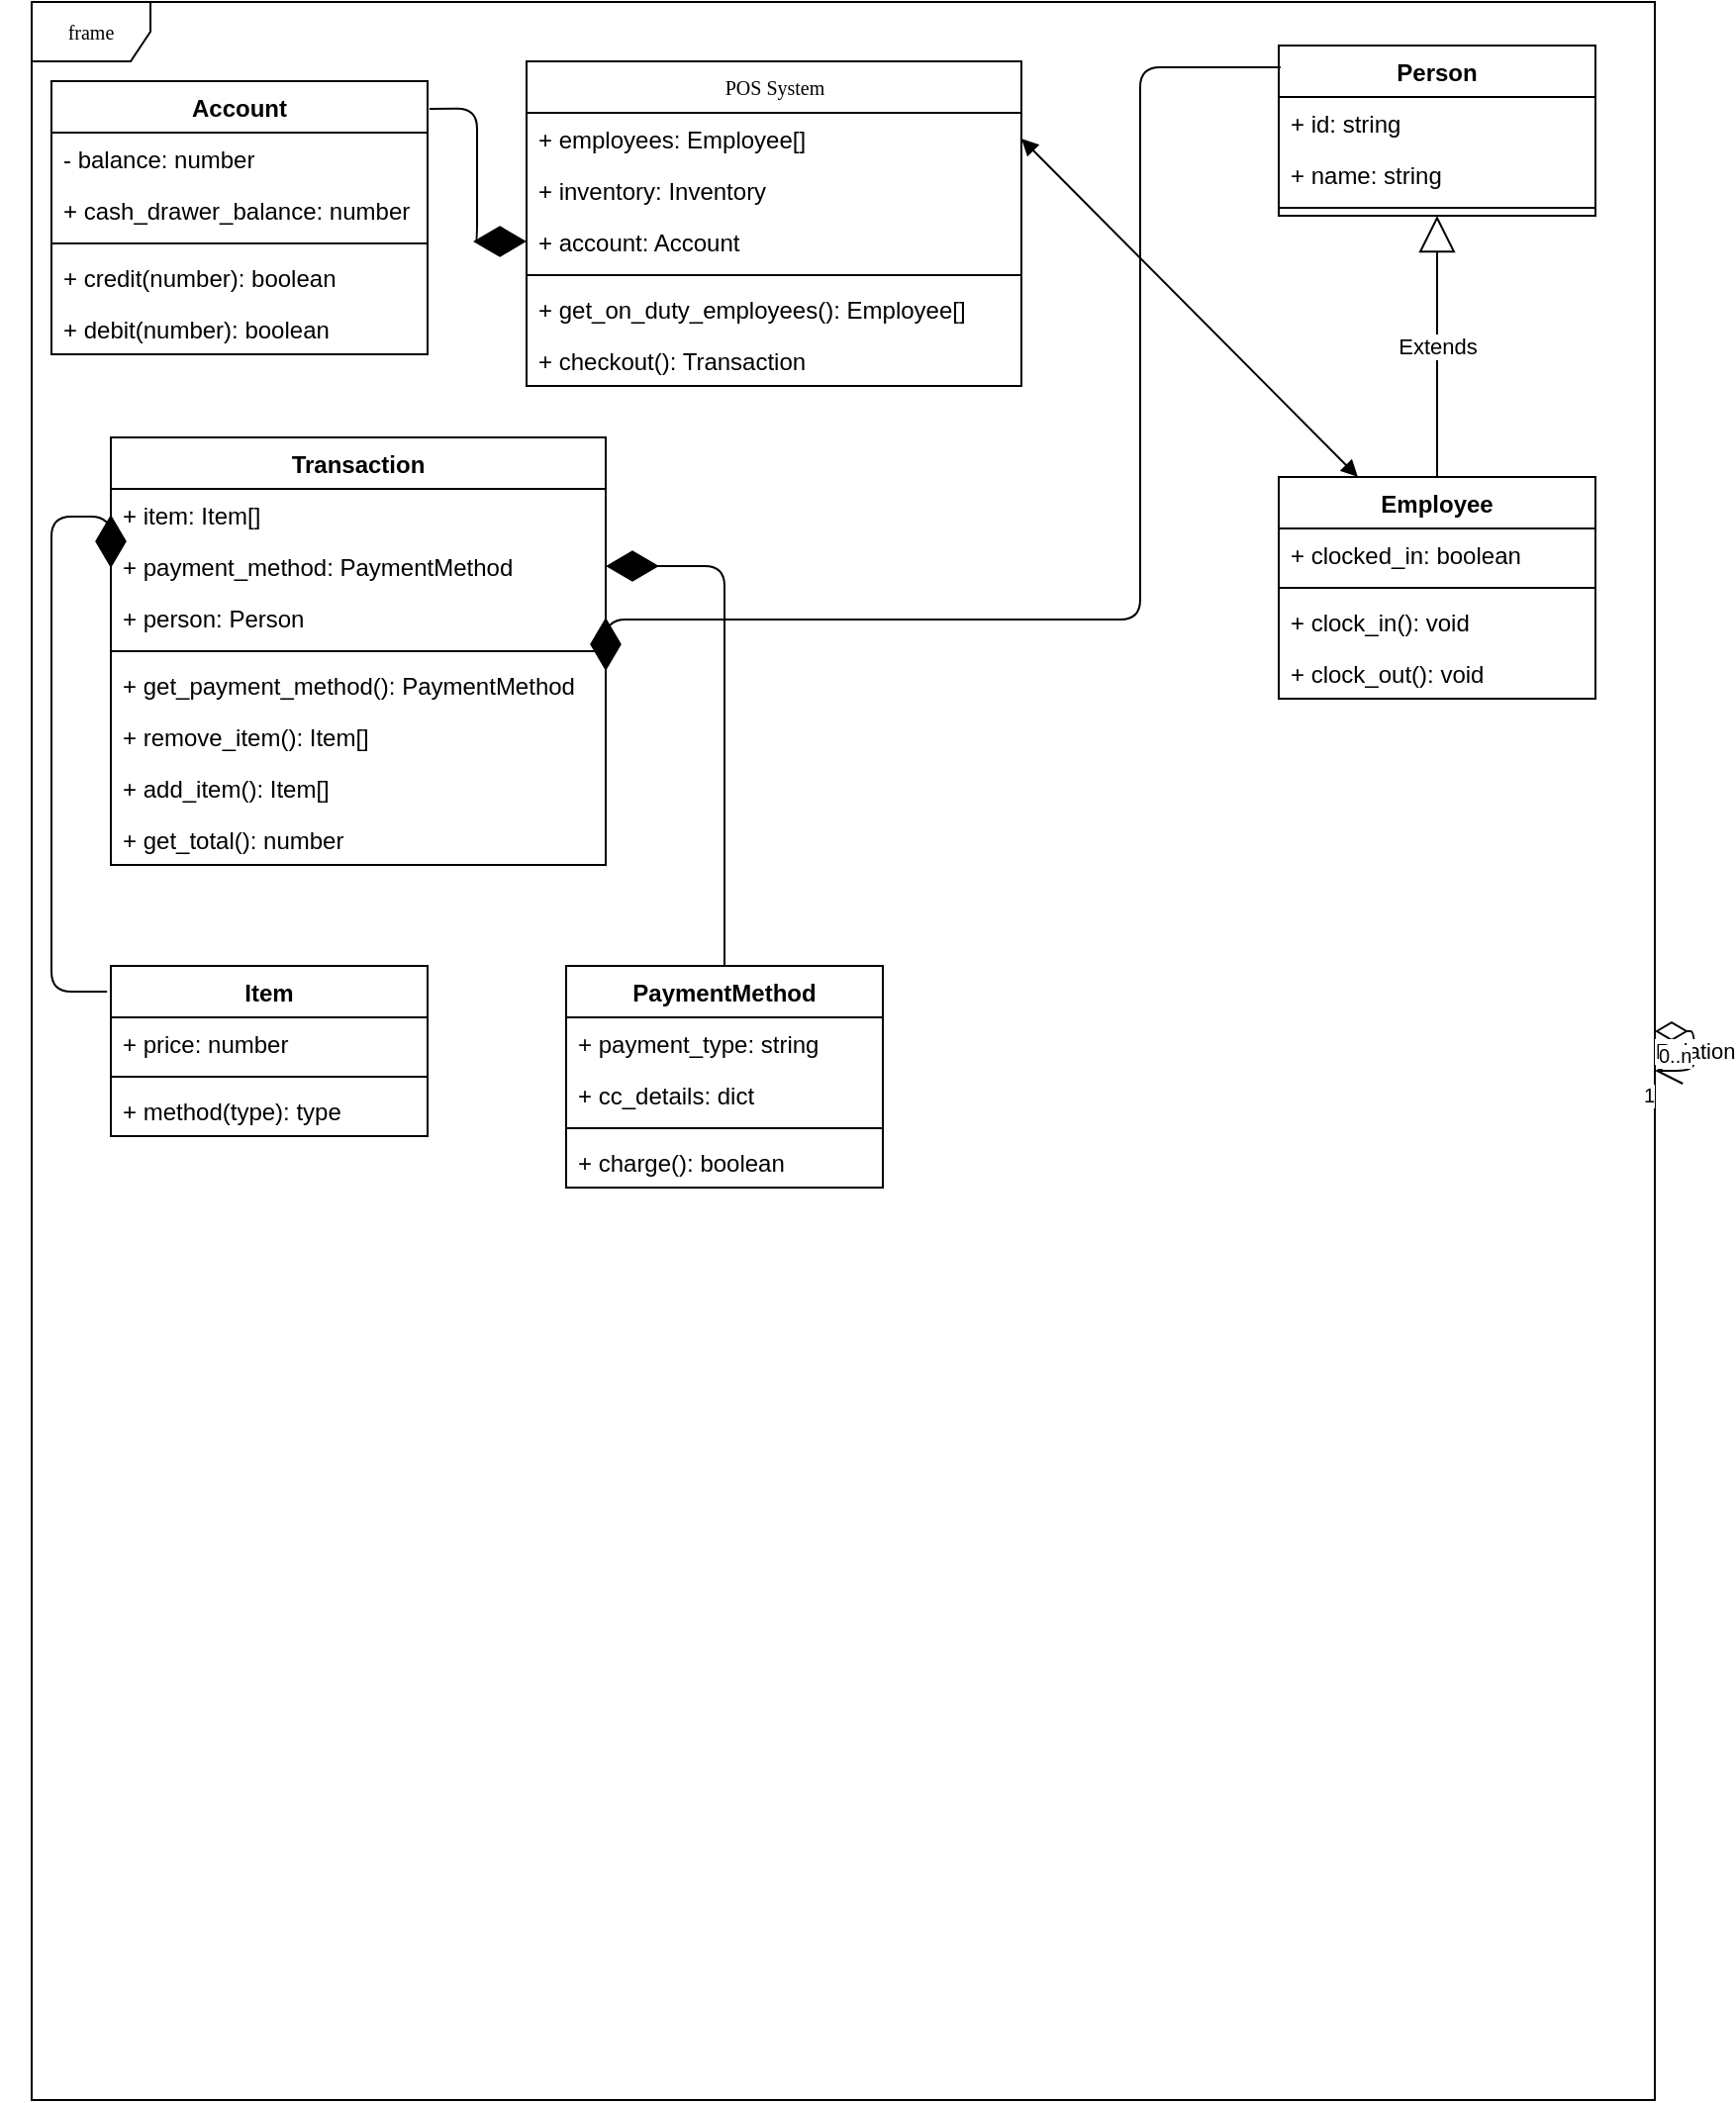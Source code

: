 <mxfile version="12.3.3" type="device" pages="1"><diagram name="Page-1" id="c4acf3e9-155e-7222-9cf6-157b1a14988f"><mxGraphModel dx="786" dy="491" grid="1" gridSize="10" guides="1" tooltips="1" connect="1" arrows="1" fold="1" page="1" pageScale="1" pageWidth="850" pageHeight="1100" background="#ffffff" math="0" shadow="0"><root><mxCell id="0"/><mxCell id="1" parent="0"/><mxCell id="17acba5748e5396b-1" value="frame" style="shape=umlFrame;whiteSpace=wrap;html=1;rounded=0;shadow=0;comic=0;labelBackgroundColor=none;strokeWidth=1;fontFamily=Verdana;fontSize=10;align=center;" parent="1" vertex="1"><mxGeometry x="20" y="20" width="820" height="1060" as="geometry"/></mxCell><mxCell id="17acba5748e5396b-20" value="POS System" style="swimlane;html=1;fontStyle=0;childLayout=stackLayout;horizontal=1;startSize=26;fillColor=none;horizontalStack=0;resizeParent=1;resizeLast=0;collapsible=1;marginBottom=0;swimlaneFillColor=#ffffff;rounded=0;shadow=0;comic=0;labelBackgroundColor=none;strokeWidth=1;fontFamily=Verdana;fontSize=10;align=center;" parent="1" vertex="1"><mxGeometry x="270" y="50" width="250" height="164" as="geometry"><mxRectangle x="350" y="42" width="90" height="26" as="alternateBounds"/></mxGeometry></mxCell><mxCell id="u5pfQY48apnH69U5B8H1-8" value="+ employees: Employee[]&#10;" style="text;strokeColor=none;fillColor=none;align=left;verticalAlign=top;spacingLeft=4;spacingRight=4;overflow=hidden;rotatable=0;points=[[0,0.5],[1,0.5]];portConstraint=eastwest;" parent="17acba5748e5396b-20" vertex="1"><mxGeometry y="26" width="250" height="26" as="geometry"/></mxCell><mxCell id="u5pfQY48apnH69U5B8H1-57" value="+ inventory: Inventory" style="text;strokeColor=none;fillColor=none;align=left;verticalAlign=top;spacingLeft=4;spacingRight=4;overflow=hidden;rotatable=0;points=[[0,0.5],[1,0.5]];portConstraint=eastwest;" parent="17acba5748e5396b-20" vertex="1"><mxGeometry y="52" width="250" height="26" as="geometry"/></mxCell><mxCell id="u5pfQY48apnH69U5B8H1-82" value="+ account: Account" style="text;strokeColor=none;fillColor=none;align=left;verticalAlign=top;spacingLeft=4;spacingRight=4;overflow=hidden;rotatable=0;points=[[0,0.5],[1,0.5]];portConstraint=eastwest;" parent="17acba5748e5396b-20" vertex="1"><mxGeometry y="78" width="250" height="26" as="geometry"/></mxCell><mxCell id="u5pfQY48apnH69U5B8H1-6" value="" style="line;strokeWidth=1;fillColor=none;align=left;verticalAlign=middle;spacingTop=-1;spacingLeft=3;spacingRight=3;rotatable=0;labelPosition=right;points=[];portConstraint=eastwest;" parent="17acba5748e5396b-20" vertex="1"><mxGeometry y="104" width="250" height="8" as="geometry"/></mxCell><mxCell id="u5pfQY48apnH69U5B8H1-55" value="+ get_on_duty_employees(): Employee[]" style="text;strokeColor=none;fillColor=none;align=left;verticalAlign=top;spacingLeft=4;spacingRight=4;overflow=hidden;rotatable=0;points=[[0,0.5],[1,0.5]];portConstraint=eastwest;" parent="17acba5748e5396b-20" vertex="1"><mxGeometry y="112" width="250" height="26" as="geometry"/></mxCell><mxCell id="u5pfQY48apnH69U5B8H1-87" value="+ checkout(): Transaction" style="text;strokeColor=none;fillColor=none;align=left;verticalAlign=top;spacingLeft=4;spacingRight=4;overflow=hidden;rotatable=0;points=[[0,0.5],[1,0.5]];portConstraint=eastwest;" parent="17acba5748e5396b-20" vertex="1"><mxGeometry y="138" width="250" height="26" as="geometry"/></mxCell><mxCell id="u5pfQY48apnH69U5B8H1-10" value="Person" style="swimlane;fontStyle=1;align=center;verticalAlign=top;childLayout=stackLayout;horizontal=1;startSize=26;horizontalStack=0;resizeParent=1;resizeParentMax=0;resizeLast=0;collapsible=1;marginBottom=0;" parent="1" vertex="1"><mxGeometry x="650" y="42" width="160" height="86" as="geometry"/></mxCell><mxCell id="u5pfQY48apnH69U5B8H1-11" value="+ id: string&#10;" style="text;strokeColor=none;fillColor=none;align=left;verticalAlign=top;spacingLeft=4;spacingRight=4;overflow=hidden;rotatable=0;points=[[0,0.5],[1,0.5]];portConstraint=eastwest;" parent="u5pfQY48apnH69U5B8H1-10" vertex="1"><mxGeometry y="26" width="160" height="26" as="geometry"/></mxCell><mxCell id="u5pfQY48apnH69U5B8H1-14" value="+ name: string" style="text;strokeColor=none;fillColor=none;align=left;verticalAlign=top;spacingLeft=4;spacingRight=4;overflow=hidden;rotatable=0;points=[[0,0.5],[1,0.5]];portConstraint=eastwest;" parent="u5pfQY48apnH69U5B8H1-10" vertex="1"><mxGeometry y="52" width="160" height="26" as="geometry"/></mxCell><mxCell id="u5pfQY48apnH69U5B8H1-12" value="" style="line;strokeWidth=1;fillColor=none;align=left;verticalAlign=middle;spacingTop=-1;spacingLeft=3;spacingRight=3;rotatable=0;labelPosition=right;points=[];portConstraint=eastwest;" parent="u5pfQY48apnH69U5B8H1-10" vertex="1"><mxGeometry y="78" width="160" height="8" as="geometry"/></mxCell><mxCell id="u5pfQY48apnH69U5B8H1-25" value="Extends" style="endArrow=block;endSize=16;endFill=0;html=1;entryX=0.5;entryY=1;entryDx=0;entryDy=0;exitX=0.5;exitY=0;exitDx=0;exitDy=0;" parent="1" source="u5pfQY48apnH69U5B8H1-30" target="u5pfQY48apnH69U5B8H1-10" edge="1"><mxGeometry width="160" relative="1" as="geometry"><mxPoint x="500" y="280" as="sourcePoint"/><mxPoint x="660" y="280" as="targetPoint"/></mxGeometry></mxCell><mxCell id="u5pfQY48apnH69U5B8H1-30" value="Employee" style="swimlane;fontStyle=1;align=center;verticalAlign=top;childLayout=stackLayout;horizontal=1;startSize=26;horizontalStack=0;resizeParent=1;resizeParentMax=0;resizeLast=0;collapsible=1;marginBottom=0;" parent="1" vertex="1"><mxGeometry x="650" y="260" width="160" height="112" as="geometry"/></mxCell><mxCell id="u5pfQY48apnH69U5B8H1-54" value="+ clocked_in: boolean" style="text;strokeColor=none;fillColor=none;align=left;verticalAlign=top;spacingLeft=4;spacingRight=4;overflow=hidden;rotatable=0;points=[[0,0.5],[1,0.5]];portConstraint=eastwest;" parent="u5pfQY48apnH69U5B8H1-30" vertex="1"><mxGeometry y="26" width="160" height="26" as="geometry"/></mxCell><mxCell id="u5pfQY48apnH69U5B8H1-32" value="" style="line;strokeWidth=1;fillColor=none;align=left;verticalAlign=middle;spacingTop=-1;spacingLeft=3;spacingRight=3;rotatable=0;labelPosition=right;points=[];portConstraint=eastwest;" parent="u5pfQY48apnH69U5B8H1-30" vertex="1"><mxGeometry y="52" width="160" height="8" as="geometry"/></mxCell><mxCell id="u5pfQY48apnH69U5B8H1-33" value="+ clock_in(): void" style="text;strokeColor=none;fillColor=none;align=left;verticalAlign=top;spacingLeft=4;spacingRight=4;overflow=hidden;rotatable=0;points=[[0,0.5],[1,0.5]];portConstraint=eastwest;" parent="u5pfQY48apnH69U5B8H1-30" vertex="1"><mxGeometry y="60" width="160" height="26" as="geometry"/></mxCell><mxCell id="u5pfQY48apnH69U5B8H1-56" value="+ clock_out(): void" style="text;strokeColor=none;fillColor=none;align=left;verticalAlign=top;spacingLeft=4;spacingRight=4;overflow=hidden;rotatable=0;points=[[0,0.5],[1,0.5]];portConstraint=eastwest;" parent="u5pfQY48apnH69U5B8H1-30" vertex="1"><mxGeometry y="86" width="160" height="26" as="geometry"/></mxCell><mxCell id="u5pfQY48apnH69U5B8H1-39" value="Relation" style="endArrow=open;html=1;endSize=12;startArrow=diamondThin;startSize=14;startFill=0;edgeStyle=orthogonalEdgeStyle;" parent="1" source="17acba5748e5396b-1" target="17acba5748e5396b-1" edge="1"><mxGeometry relative="1" as="geometry"><mxPoint x="330" y="220" as="sourcePoint"/><mxPoint x="490" y="220" as="targetPoint"/><Array as="points"/></mxGeometry></mxCell><mxCell id="u5pfQY48apnH69U5B8H1-40" value="0..n" style="resizable=0;html=1;align=left;verticalAlign=top;labelBackgroundColor=#ffffff;fontSize=10;" parent="u5pfQY48apnH69U5B8H1-39" connectable="0" vertex="1"><mxGeometry x="-1" relative="1" as="geometry"/></mxCell><mxCell id="u5pfQY48apnH69U5B8H1-41" value="1" style="resizable=0;html=1;align=right;verticalAlign=top;labelBackgroundColor=#ffffff;fontSize=10;" parent="u5pfQY48apnH69U5B8H1-39" connectable="0" vertex="1"><mxGeometry x="1" relative="1" as="geometry"/></mxCell><mxCell id="u5pfQY48apnH69U5B8H1-51" value="" style="endArrow=block;startArrow=block;endFill=1;startFill=1;html=1;exitX=1;exitY=0.5;exitDx=0;exitDy=0;entryX=0.25;entryY=0;entryDx=0;entryDy=0;" parent="1" source="u5pfQY48apnH69U5B8H1-8" target="u5pfQY48apnH69U5B8H1-30" edge="1"><mxGeometry width="160" relative="1" as="geometry"><mxPoint x="570" y="100" as="sourcePoint"/><mxPoint x="730" y="100" as="targetPoint"/></mxGeometry></mxCell><mxCell id="u5pfQY48apnH69U5B8H1-58" value="Item" style="swimlane;fontStyle=1;align=center;verticalAlign=top;childLayout=stackLayout;horizontal=1;startSize=26;horizontalStack=0;resizeParent=1;resizeParentMax=0;resizeLast=0;collapsible=1;marginBottom=0;" parent="1" vertex="1"><mxGeometry x="60" y="507" width="160" height="86" as="geometry"/></mxCell><mxCell id="u5pfQY48apnH69U5B8H1-59" value="+ price: number" style="text;strokeColor=none;fillColor=none;align=left;verticalAlign=top;spacingLeft=4;spacingRight=4;overflow=hidden;rotatable=0;points=[[0,0.5],[1,0.5]];portConstraint=eastwest;" parent="u5pfQY48apnH69U5B8H1-58" vertex="1"><mxGeometry y="26" width="160" height="26" as="geometry"/></mxCell><mxCell id="u5pfQY48apnH69U5B8H1-60" value="" style="line;strokeWidth=1;fillColor=none;align=left;verticalAlign=middle;spacingTop=-1;spacingLeft=3;spacingRight=3;rotatable=0;labelPosition=right;points=[];portConstraint=eastwest;" parent="u5pfQY48apnH69U5B8H1-58" vertex="1"><mxGeometry y="52" width="160" height="8" as="geometry"/></mxCell><mxCell id="u5pfQY48apnH69U5B8H1-61" value="+ method(type): type" style="text;strokeColor=none;fillColor=none;align=left;verticalAlign=top;spacingLeft=4;spacingRight=4;overflow=hidden;rotatable=0;points=[[0,0.5],[1,0.5]];portConstraint=eastwest;" parent="u5pfQY48apnH69U5B8H1-58" vertex="1"><mxGeometry y="60" width="160" height="26" as="geometry"/></mxCell><mxCell id="u5pfQY48apnH69U5B8H1-62" value="PaymentMethod" style="swimlane;fontStyle=1;align=center;verticalAlign=top;childLayout=stackLayout;horizontal=1;startSize=26;horizontalStack=0;resizeParent=1;resizeParentMax=0;resizeLast=0;collapsible=1;marginBottom=0;" parent="1" vertex="1"><mxGeometry x="290" y="507" width="160" height="112" as="geometry"/></mxCell><mxCell id="u5pfQY48apnH69U5B8H1-63" value="+ payment_type: string" style="text;strokeColor=none;fillColor=none;align=left;verticalAlign=top;spacingLeft=4;spacingRight=4;overflow=hidden;rotatable=0;points=[[0,0.5],[1,0.5]];portConstraint=eastwest;" parent="u5pfQY48apnH69U5B8H1-62" vertex="1"><mxGeometry y="26" width="160" height="26" as="geometry"/></mxCell><mxCell id="u5pfQY48apnH69U5B8H1-103" value="+ cc_details: dict" style="text;strokeColor=none;fillColor=none;align=left;verticalAlign=top;spacingLeft=4;spacingRight=4;overflow=hidden;rotatable=0;points=[[0,0.5],[1,0.5]];portConstraint=eastwest;" parent="u5pfQY48apnH69U5B8H1-62" vertex="1"><mxGeometry y="52" width="160" height="26" as="geometry"/></mxCell><mxCell id="u5pfQY48apnH69U5B8H1-64" value="" style="line;strokeWidth=1;fillColor=none;align=left;verticalAlign=middle;spacingTop=-1;spacingLeft=3;spacingRight=3;rotatable=0;labelPosition=right;points=[];portConstraint=eastwest;" parent="u5pfQY48apnH69U5B8H1-62" vertex="1"><mxGeometry y="78" width="160" height="8" as="geometry"/></mxCell><mxCell id="u5pfQY48apnH69U5B8H1-65" value="+ charge(): boolean" style="text;strokeColor=none;fillColor=none;align=left;verticalAlign=top;spacingLeft=4;spacingRight=4;overflow=hidden;rotatable=0;points=[[0,0.5],[1,0.5]];portConstraint=eastwest;" parent="u5pfQY48apnH69U5B8H1-62" vertex="1"><mxGeometry y="86" width="160" height="26" as="geometry"/></mxCell><mxCell id="u5pfQY48apnH69U5B8H1-66" value="Transaction" style="swimlane;fontStyle=1;align=center;verticalAlign=top;childLayout=stackLayout;horizontal=1;startSize=26;horizontalStack=0;resizeParent=1;resizeParentMax=0;resizeLast=0;collapsible=1;marginBottom=0;" parent="1" vertex="1"><mxGeometry x="60" y="240" width="250" height="216" as="geometry"/></mxCell><mxCell id="u5pfQY48apnH69U5B8H1-70" value="+ item: Item[]" style="text;strokeColor=none;fillColor=none;align=left;verticalAlign=top;spacingLeft=4;spacingRight=4;overflow=hidden;rotatable=0;points=[[0,0.5],[1,0.5]];portConstraint=eastwest;" parent="u5pfQY48apnH69U5B8H1-66" vertex="1"><mxGeometry y="26" width="250" height="26" as="geometry"/></mxCell><mxCell id="u5pfQY48apnH69U5B8H1-67" value="+ payment_method: PaymentMethod" style="text;strokeColor=none;fillColor=none;align=left;verticalAlign=top;spacingLeft=4;spacingRight=4;overflow=hidden;rotatable=0;points=[[0,0.5],[1,0.5]];portConstraint=eastwest;" parent="u5pfQY48apnH69U5B8H1-66" vertex="1"><mxGeometry y="52" width="250" height="26" as="geometry"/></mxCell><mxCell id="u5pfQY48apnH69U5B8H1-77" value="+ person: Person" style="text;strokeColor=none;fillColor=none;align=left;verticalAlign=top;spacingLeft=4;spacingRight=4;overflow=hidden;rotatable=0;points=[[0,0.5],[1,0.5]];portConstraint=eastwest;" parent="u5pfQY48apnH69U5B8H1-66" vertex="1"><mxGeometry y="78" width="250" height="26" as="geometry"/></mxCell><mxCell id="u5pfQY48apnH69U5B8H1-68" value="" style="line;strokeWidth=1;fillColor=none;align=left;verticalAlign=middle;spacingTop=-1;spacingLeft=3;spacingRight=3;rotatable=0;labelPosition=right;points=[];portConstraint=eastwest;" parent="u5pfQY48apnH69U5B8H1-66" vertex="1"><mxGeometry y="104" width="250" height="8" as="geometry"/></mxCell><mxCell id="u5pfQY48apnH69U5B8H1-88" value="+ get_payment_method(): PaymentMethod" style="text;strokeColor=none;fillColor=none;align=left;verticalAlign=top;spacingLeft=4;spacingRight=4;overflow=hidden;rotatable=0;points=[[0,0.5],[1,0.5]];portConstraint=eastwest;" parent="u5pfQY48apnH69U5B8H1-66" vertex="1"><mxGeometry y="112" width="250" height="26" as="geometry"/></mxCell><mxCell id="u5pfQY48apnH69U5B8H1-94" value="+ remove_item(): Item[]" style="text;strokeColor=none;fillColor=none;align=left;verticalAlign=top;spacingLeft=4;spacingRight=4;overflow=hidden;rotatable=0;points=[[0,0.5],[1,0.5]];portConstraint=eastwest;" parent="u5pfQY48apnH69U5B8H1-66" vertex="1"><mxGeometry y="138" width="250" height="26" as="geometry"/></mxCell><mxCell id="u5pfQY48apnH69U5B8H1-69" value="+ add_item(): Item[]" style="text;strokeColor=none;fillColor=none;align=left;verticalAlign=top;spacingLeft=4;spacingRight=4;overflow=hidden;rotatable=0;points=[[0,0.5],[1,0.5]];portConstraint=eastwest;" parent="u5pfQY48apnH69U5B8H1-66" vertex="1"><mxGeometry y="164" width="250" height="26" as="geometry"/></mxCell><mxCell id="u5pfQY48apnH69U5B8H1-95" value="+ get_total(): number" style="text;strokeColor=none;fillColor=none;align=left;verticalAlign=top;spacingLeft=4;spacingRight=4;overflow=hidden;rotatable=0;points=[[0,0.5],[1,0.5]];portConstraint=eastwest;" parent="u5pfQY48apnH69U5B8H1-66" vertex="1"><mxGeometry y="190" width="250" height="26" as="geometry"/></mxCell><mxCell id="u5pfQY48apnH69U5B8H1-83" value="Account" style="swimlane;fontStyle=1;align=center;verticalAlign=top;childLayout=stackLayout;horizontal=1;startSize=26;horizontalStack=0;resizeParent=1;resizeParentMax=0;resizeLast=0;collapsible=1;marginBottom=0;" parent="1" vertex="1"><mxGeometry x="30" y="60" width="190" height="138" as="geometry"/></mxCell><mxCell id="u5pfQY48apnH69U5B8H1-84" value="- balance: number" style="text;strokeColor=none;fillColor=none;align=left;verticalAlign=top;spacingLeft=4;spacingRight=4;overflow=hidden;rotatable=0;points=[[0,0.5],[1,0.5]];portConstraint=eastwest;" parent="u5pfQY48apnH69U5B8H1-83" vertex="1"><mxGeometry y="26" width="190" height="26" as="geometry"/></mxCell><mxCell id="u5pfQY48apnH69U5B8H1-93" value="+ cash_drawer_balance: number" style="text;strokeColor=none;fillColor=none;align=left;verticalAlign=top;spacingLeft=4;spacingRight=4;overflow=hidden;rotatable=0;points=[[0,0.5],[1,0.5]];portConstraint=eastwest;" parent="u5pfQY48apnH69U5B8H1-83" vertex="1"><mxGeometry y="52" width="190" height="26" as="geometry"/></mxCell><mxCell id="u5pfQY48apnH69U5B8H1-85" value="" style="line;strokeWidth=1;fillColor=none;align=left;verticalAlign=middle;spacingTop=-1;spacingLeft=3;spacingRight=3;rotatable=0;labelPosition=right;points=[];portConstraint=eastwest;" parent="u5pfQY48apnH69U5B8H1-83" vertex="1"><mxGeometry y="78" width="190" height="8" as="geometry"/></mxCell><mxCell id="u5pfQY48apnH69U5B8H1-100" value="+ credit(number): boolean" style="text;strokeColor=none;fillColor=none;align=left;verticalAlign=top;spacingLeft=4;spacingRight=4;overflow=hidden;rotatable=0;points=[[0,0.5],[1,0.5]];portConstraint=eastwest;" parent="u5pfQY48apnH69U5B8H1-83" vertex="1"><mxGeometry y="86" width="190" height="26" as="geometry"/></mxCell><mxCell id="u5pfQY48apnH69U5B8H1-86" value="+ debit(number): boolean" style="text;strokeColor=none;fillColor=none;align=left;verticalAlign=top;spacingLeft=4;spacingRight=4;overflow=hidden;rotatable=0;points=[[0,0.5],[1,0.5]];portConstraint=eastwest;" parent="u5pfQY48apnH69U5B8H1-83" vertex="1"><mxGeometry y="112" width="190" height="26" as="geometry"/></mxCell><mxCell id="78RKkbI0n-nA1qBt4iCz-1" value="" style="endArrow=diamondThin;endFill=1;endSize=24;html=1;entryX=1;entryY=0.5;entryDx=0;entryDy=0;exitX=0.5;exitY=0;exitDx=0;exitDy=0;edgeStyle=orthogonalEdgeStyle;" edge="1" parent="1" source="u5pfQY48apnH69U5B8H1-62" target="u5pfQY48apnH69U5B8H1-67"><mxGeometry width="160" relative="1" as="geometry"><mxPoint x="340" y="430" as="sourcePoint"/><mxPoint x="500" y="430" as="targetPoint"/></mxGeometry></mxCell><mxCell id="78RKkbI0n-nA1qBt4iCz-2" value="" style="endArrow=diamondThin;endFill=1;endSize=24;html=1;exitX=0.006;exitY=0.128;exitDx=0;exitDy=0;exitPerimeter=0;entryX=1;entryY=0.5;entryDx=0;entryDy=0;edgeStyle=orthogonalEdgeStyle;" edge="1" parent="1" source="u5pfQY48apnH69U5B8H1-10" target="u5pfQY48apnH69U5B8H1-77"><mxGeometry width="160" relative="1" as="geometry"><mxPoint x="470" y="330" as="sourcePoint"/><mxPoint x="630" y="330" as="targetPoint"/><Array as="points"><mxPoint x="580" y="53"/><mxPoint x="580" y="332"/></Array></mxGeometry></mxCell><mxCell id="78RKkbI0n-nA1qBt4iCz-3" value="" style="endArrow=diamondThin;endFill=1;endSize=24;html=1;entryX=0;entryY=0.5;entryDx=0;entryDy=0;exitX=1.005;exitY=0.101;exitDx=0;exitDy=0;exitPerimeter=0;edgeStyle=orthogonalEdgeStyle;" edge="1" parent="1" source="u5pfQY48apnH69U5B8H1-83" target="u5pfQY48apnH69U5B8H1-82"><mxGeometry width="160" relative="1" as="geometry"><mxPoint x="80" y="220" as="sourcePoint"/><mxPoint x="240" y="220" as="targetPoint"/></mxGeometry></mxCell><mxCell id="78RKkbI0n-nA1qBt4iCz-4" value="" style="endArrow=diamondThin;endFill=1;endSize=24;html=1;entryX=0;entryY=0.5;entryDx=0;entryDy=0;exitX=-0.012;exitY=0.151;exitDx=0;exitDy=0;exitPerimeter=0;edgeStyle=orthogonalEdgeStyle;" edge="1" parent="1" source="u5pfQY48apnH69U5B8H1-58" target="u5pfQY48apnH69U5B8H1-70"><mxGeometry width="160" relative="1" as="geometry"><mxPoint x="80" y="490" as="sourcePoint"/><mxPoint x="240" y="490" as="targetPoint"/><Array as="points"><mxPoint x="30" y="520"/><mxPoint x="30" y="280"/></Array></mxGeometry></mxCell></root></mxGraphModel></diagram></mxfile>